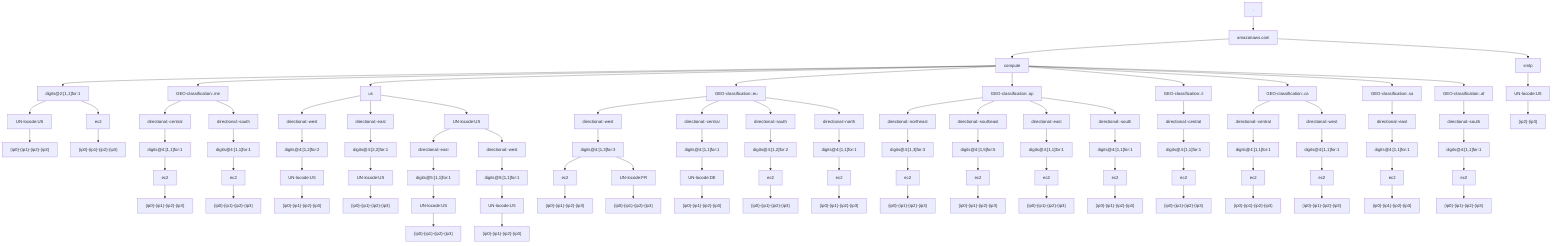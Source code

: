 flowchart TD
n0["."]
n1["amazonaws.com"]
n0 --> n1
n2["compute"]
n1 --> n2
n3["digits@2:[1,1]for:1"]
n2 --> n3
n4["UN-locode:US"]
n3 --> n4
n5["{ip0}-{ip1}-{ip2}-{ip3}"]
n4 --> n5
n6["ec2"]
n3 --> n6
n7["{ip0}-{ip1}-{ip2}-{ip3}"]
n6 --> n7
n8["GEO-classification:.me"]
n2 --> n8
n9["directional:-central"]
n8 --> n9
n10["digits@4:[1,1]for:1"]
n9 --> n10
n11["ec2"]
n10 --> n11
n12["{ip0}-{ip1}-{ip2}-{ip3}"]
n11 --> n12
n13["directional:-south"]
n8 --> n13
n14["digits@4:[1,1]for:1"]
n13 --> n14
n15["ec2"]
n14 --> n15
n16["{ip0}-{ip1}-{ip2}-{ip3}"]
n15 --> n16
n17["us"]
n2 --> n17
n18["directional:-west"]
n17 --> n18
n19["digits@4:[1,2]for:2"]
n18 --> n19
n20["UN-locode:US"]
n19 --> n20
n21["{ip0}-{ip1}-{ip2}-{ip3}"]
n20 --> n21
n22["directional:-east"]
n17 --> n22
n23["digits@4:[2,2]for:1"]
n22 --> n23
n24["UN-locode:US"]
n23 --> n24
n25["{ip0}-{ip1}-{ip2}-{ip3}"]
n24 --> n25
n26["UN-locode:US"]
n17 --> n26
n27["directional:-east"]
n26 --> n27
n28["digits@5:[1,1]for:1"]
n27 --> n28
n29["UN-locode:US"]
n28 --> n29
n30["{ip0}-{ip1}-{ip2}-{ip3}"]
n29 --> n30
n31["directional:-west"]
n26 --> n31
n32["digits@5:[1,1]for:1"]
n31 --> n32
n33["UN-locode:US"]
n32 --> n33
n34["{ip0}-{ip1}-{ip2}-{ip3}"]
n33 --> n34
n35["GEO-classification:.eu"]
n2 --> n35
n36["directional:-west"]
n35 --> n36
n37["digits@4:[1,3]for:3"]
n36 --> n37
n38["ec2"]
n37 --> n38
n39["{ip0}-{ip1}-{ip2}-{ip3}"]
n38 --> n39
n40["UN-locode:FR"]
n37 --> n40
n41["{ip0}-{ip1}-{ip2}-{ip3}"]
n40 --> n41
n42["directional:-central"]
n35 --> n42
n43["digits@4:[1,1]for:1"]
n42 --> n43
n44["UN-locode:DE"]
n43 --> n44
n45["{ip0}-{ip1}-{ip2}-{ip3}"]
n44 --> n45
n46["directional:-south"]
n35 --> n46
n47["digits@4:[1,2]for:2"]
n46 --> n47
n48["ec2"]
n47 --> n48
n49["{ip0}-{ip1}-{ip2}-{ip3}"]
n48 --> n49
n50["directional:-north"]
n35 --> n50
n51["digits@4:[1,1]for:1"]
n50 --> n51
n52["ec2"]
n51 --> n52
n53["{ip0}-{ip1}-{ip2}-{ip3}"]
n52 --> n53
n54["GEO-classification:.ap"]
n2 --> n54
n55["directional:-northeast"]
n54 --> n55
n56["digits@4:[1,3]for:3"]
n55 --> n56
n57["ec2"]
n56 --> n57
n58["{ip0}-{ip1}-{ip2}-{ip3}"]
n57 --> n58
n59["directional:-southeast"]
n54 --> n59
n60["digits@4:[1,5]for:5"]
n59 --> n60
n61["ec2"]
n60 --> n61
n62["{ip0}-{ip1}-{ip2}-{ip3}"]
n61 --> n62
n63["directional:-east"]
n54 --> n63
n64["digits@4:[1,1]for:1"]
n63 --> n64
n65["ec2"]
n64 --> n65
n66["{ip0}-{ip1}-{ip2}-{ip3}"]
n65 --> n66
n67["directional:-south"]
n54 --> n67
n68["digits@4:[1,1]for:1"]
n67 --> n68
n69["ec2"]
n68 --> n69
n70["{ip0}-{ip1}-{ip2}-{ip3}"]
n69 --> n70
n71["GEO-classification:.il"]
n2 --> n71
n72["directional:-central"]
n71 --> n72
n73["digits@4:[1,1]for:1"]
n72 --> n73
n74["ec2"]
n73 --> n74
n75["{ip0}-{ip1}-{ip2}-{ip3}"]
n74 --> n75
n76["GEO-classification:.ca"]
n2 --> n76
n77["directional:-central"]
n76 --> n77
n78["digits@4:[1,1]for:1"]
n77 --> n78
n79["ec2"]
n78 --> n79
n80["{ip0}-{ip1}-{ip2}-{ip3}"]
n79 --> n80
n81["directional:-west"]
n76 --> n81
n82["digits@4:[1,1]for:1"]
n81 --> n82
n83["ec2"]
n82 --> n83
n84["{ip0}-{ip1}-{ip2}-{ip3}"]
n83 --> n84
n85["GEO-classification:.sa"]
n2 --> n85
n86["directional:-east"]
n85 --> n86
n87["digits@4:[1,1]for:1"]
n86 --> n87
n88["ec2"]
n87 --> n88
n89["{ip0}-{ip1}-{ip2}-{ip3}"]
n88 --> n89
n90["GEO-classification:.af"]
n2 --> n90
n91["directional:-south"]
n90 --> n91
n92["digits@4:[1,1]for:1"]
n91 --> n92
n93["ec2"]
n92 --> n93
n94["{ip0}-{ip1}-{ip2}-{ip3}"]
n93 --> n94
n95["smtp"]
n1 --> n95
n96["UN-locode:US"]
n95 --> n96
n97["{ip2}-{ip3}"]
n96 --> n97